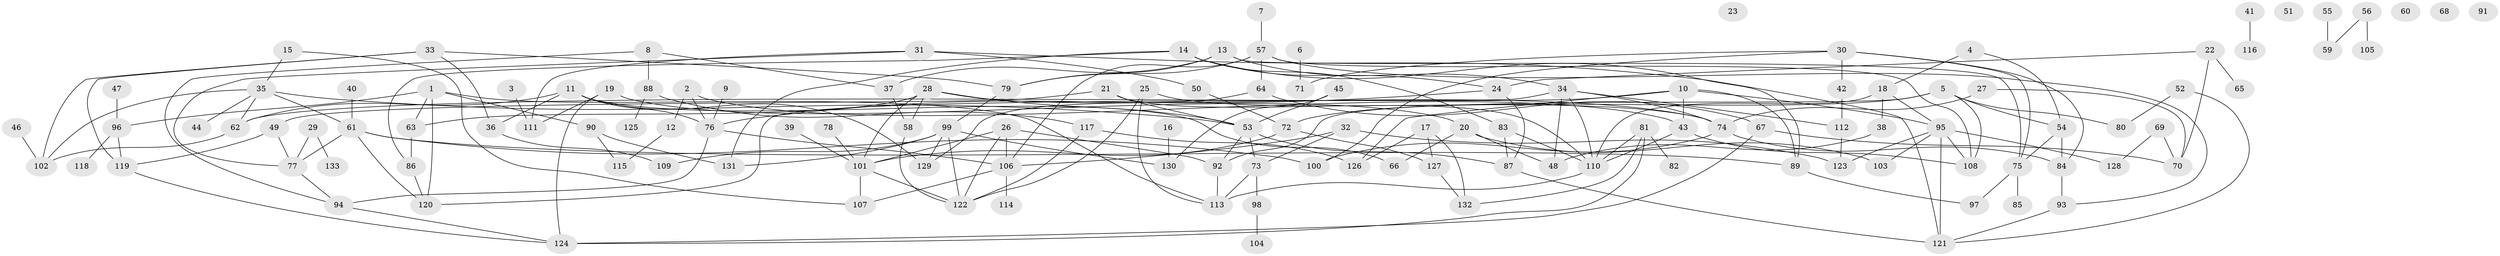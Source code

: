 // Generated by graph-tools (version 1.1) at 2025/00/03/09/25 03:00:50]
// undirected, 133 vertices, 204 edges
graph export_dot {
graph [start="1"]
  node [color=gray90,style=filled];
  1;
  2;
  3;
  4;
  5;
  6;
  7;
  8;
  9;
  10;
  11;
  12;
  13;
  14;
  15;
  16;
  17;
  18;
  19;
  20;
  21;
  22;
  23;
  24;
  25;
  26;
  27;
  28;
  29;
  30;
  31;
  32;
  33;
  34;
  35;
  36;
  37;
  38;
  39;
  40;
  41;
  42;
  43;
  44;
  45;
  46;
  47;
  48;
  49;
  50;
  51;
  52;
  53;
  54;
  55;
  56;
  57;
  58;
  59;
  60;
  61;
  62;
  63;
  64;
  65;
  66;
  67;
  68;
  69;
  70;
  71;
  72;
  73;
  74;
  75;
  76;
  77;
  78;
  79;
  80;
  81;
  82;
  83;
  84;
  85;
  86;
  87;
  88;
  89;
  90;
  91;
  92;
  93;
  94;
  95;
  96;
  97;
  98;
  99;
  100;
  101;
  102;
  103;
  104;
  105;
  106;
  107;
  108;
  109;
  110;
  111;
  112;
  113;
  114;
  115;
  116;
  117;
  118;
  119;
  120;
  121;
  122;
  123;
  124;
  125;
  126;
  127;
  128;
  129;
  130;
  131;
  132;
  133;
  1 -- 63;
  1 -- 90;
  1 -- 96;
  1 -- 113;
  1 -- 120;
  2 -- 12;
  2 -- 43;
  2 -- 76;
  3 -- 111;
  4 -- 18;
  4 -- 54;
  5 -- 54;
  5 -- 72;
  5 -- 80;
  5 -- 92;
  5 -- 108;
  6 -- 71;
  7 -- 57;
  8 -- 37;
  8 -- 88;
  8 -- 94;
  9 -- 76;
  10 -- 43;
  10 -- 62;
  10 -- 89;
  10 -- 95;
  10 -- 126;
  11 -- 36;
  11 -- 62;
  11 -- 66;
  11 -- 76;
  11 -- 129;
  12 -- 115;
  13 -- 34;
  13 -- 37;
  13 -- 75;
  13 -- 79;
  14 -- 24;
  14 -- 83;
  14 -- 86;
  14 -- 89;
  14 -- 131;
  15 -- 35;
  15 -- 107;
  16 -- 130;
  17 -- 126;
  17 -- 127;
  17 -- 132;
  18 -- 38;
  18 -- 95;
  18 -- 110;
  19 -- 20;
  19 -- 111;
  19 -- 124;
  20 -- 48;
  20 -- 66;
  20 -- 103;
  21 -- 49;
  21 -- 53;
  21 -- 110;
  22 -- 24;
  22 -- 65;
  22 -- 70;
  24 -- 76;
  24 -- 87;
  25 -- 74;
  25 -- 113;
  25 -- 122;
  26 -- 92;
  26 -- 101;
  26 -- 106;
  26 -- 122;
  27 -- 70;
  27 -- 74;
  28 -- 53;
  28 -- 58;
  28 -- 63;
  28 -- 74;
  28 -- 101;
  29 -- 77;
  29 -- 133;
  30 -- 42;
  30 -- 71;
  30 -- 75;
  30 -- 84;
  30 -- 100;
  31 -- 50;
  31 -- 77;
  31 -- 111;
  31 -- 121;
  32 -- 73;
  32 -- 106;
  32 -- 123;
  33 -- 36;
  33 -- 79;
  33 -- 102;
  33 -- 119;
  34 -- 48;
  34 -- 74;
  34 -- 110;
  34 -- 112;
  34 -- 120;
  35 -- 44;
  35 -- 53;
  35 -- 61;
  35 -- 62;
  35 -- 102;
  36 -- 109;
  37 -- 58;
  38 -- 48;
  39 -- 101;
  40 -- 61;
  41 -- 116;
  42 -- 112;
  43 -- 108;
  43 -- 110;
  45 -- 53;
  45 -- 130;
  46 -- 102;
  47 -- 96;
  49 -- 77;
  49 -- 119;
  50 -- 72;
  52 -- 80;
  52 -- 121;
  53 -- 73;
  53 -- 87;
  53 -- 92;
  54 -- 75;
  54 -- 84;
  55 -- 59;
  56 -- 59;
  56 -- 105;
  57 -- 64;
  57 -- 79;
  57 -- 93;
  57 -- 106;
  57 -- 108;
  58 -- 122;
  61 -- 77;
  61 -- 89;
  61 -- 100;
  61 -- 120;
  62 -- 102;
  63 -- 86;
  64 -- 67;
  64 -- 129;
  67 -- 70;
  67 -- 124;
  69 -- 70;
  69 -- 128;
  72 -- 101;
  72 -- 127;
  73 -- 98;
  73 -- 113;
  74 -- 84;
  74 -- 100;
  75 -- 85;
  75 -- 97;
  76 -- 94;
  76 -- 106;
  77 -- 94;
  78 -- 101;
  79 -- 99;
  81 -- 82;
  81 -- 110;
  81 -- 124;
  81 -- 132;
  83 -- 87;
  83 -- 110;
  84 -- 93;
  86 -- 120;
  87 -- 121;
  88 -- 117;
  88 -- 125;
  89 -- 97;
  90 -- 115;
  90 -- 131;
  92 -- 113;
  93 -- 121;
  94 -- 124;
  95 -- 103;
  95 -- 108;
  95 -- 121;
  95 -- 123;
  95 -- 128;
  96 -- 118;
  96 -- 119;
  98 -- 104;
  99 -- 109;
  99 -- 122;
  99 -- 129;
  99 -- 130;
  99 -- 131;
  101 -- 107;
  101 -- 122;
  106 -- 107;
  106 -- 114;
  110 -- 113;
  112 -- 123;
  117 -- 122;
  117 -- 126;
  119 -- 124;
  127 -- 132;
}
